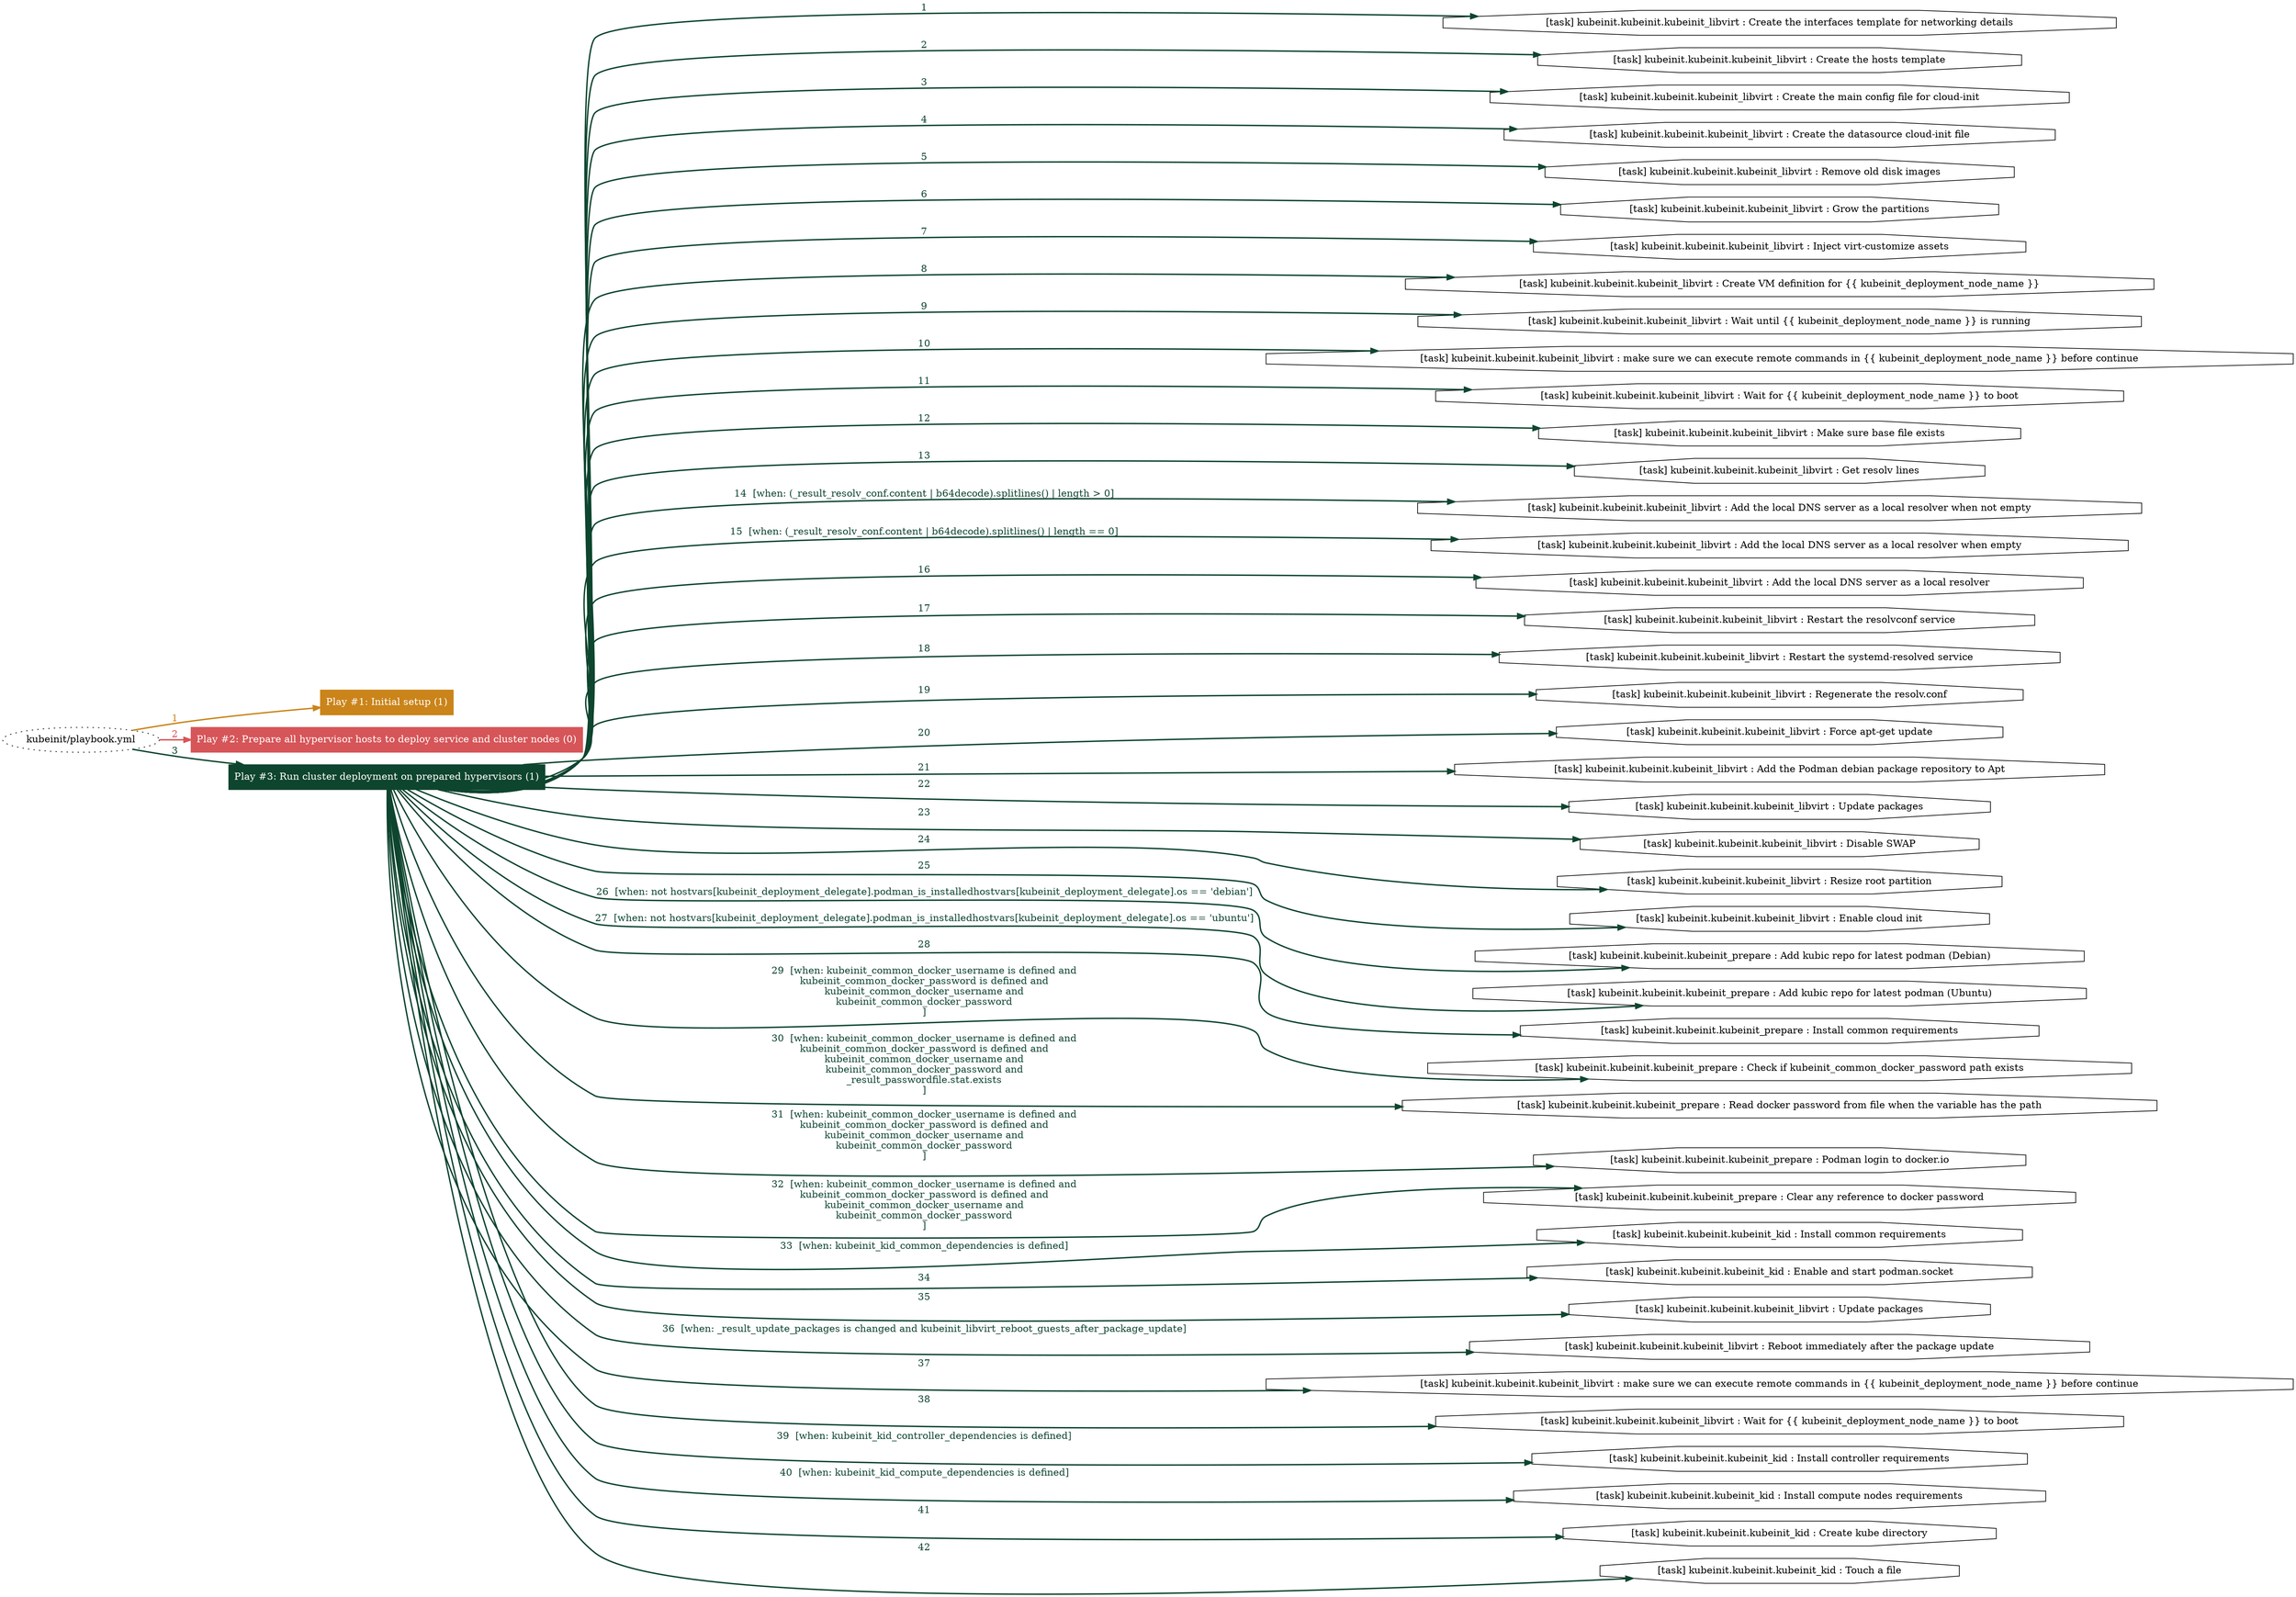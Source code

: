 digraph "kubeinit/playbook.yml "{
	graph [concentrate=true ordering=in rankdir=LR ratio=fill]
	edge [esep=5 sep=10]
	"kubeinit/playbook.yml" [id=root_node style=dotted]
	subgraph "Play #1: Initial setup (1) "{
		"Play #1: Initial setup (1)" [color="#ca841a" fontcolor="#ffffff" id="play_095da544-47ad-4688-8f44-62df5d22d29e" shape=box style=filled tooltip=localhost]
		"kubeinit/playbook.yml" -> "Play #1: Initial setup (1)" [label=1 color="#ca841a" fontcolor="#ca841a" id="edge_eb3abc61-11d6-4627-a4e2-394d3d6622b1" style=bold]
	}
	subgraph "Play #2: Prepare all hypervisor hosts to deploy service and cluster nodes (0) "{
		"Play #2: Prepare all hypervisor hosts to deploy service and cluster nodes (0)" [color="#d65558" fontcolor="#ffffff" id="play_66dde537-4a89-4496-976e-f71ac848ef82" shape=box style=filled tooltip=""]
		"kubeinit/playbook.yml" -> "Play #2: Prepare all hypervisor hosts to deploy service and cluster nodes (0)" [label=2 color="#d65558" fontcolor="#d65558" id="edge_246dc48f-4b46-4517-a8e4-1cabb1b78de6" style=bold]
	}
	subgraph "Play #3: Run cluster deployment on prepared hypervisors (1) "{
		"Play #3: Run cluster deployment on prepared hypervisors (1)" [color="#0e452f" fontcolor="#ffffff" id="play_42aef5a1-752a-491f-9c6d-47c445b3c113" shape=box style=filled tooltip=localhost]
		"kubeinit/playbook.yml" -> "Play #3: Run cluster deployment on prepared hypervisors (1)" [label=3 color="#0e452f" fontcolor="#0e452f" id="edge_a24f42cb-b6e4-41a8-a209-80f366890082" style=bold]
		"task_b27671b2-13d5-401d-af51-e17bbf3e9ea3" [label="[task] kubeinit.kubeinit.kubeinit_libvirt : Create the interfaces template for networking details" id="task_b27671b2-13d5-401d-af51-e17bbf3e9ea3" shape=octagon tooltip="[task] kubeinit.kubeinit.kubeinit_libvirt : Create the interfaces template for networking details"]
		"Play #3: Run cluster deployment on prepared hypervisors (1)" -> "task_b27671b2-13d5-401d-af51-e17bbf3e9ea3" [label=1 color="#0e452f" fontcolor="#0e452f" id="edge_346d08e2-708b-4711-8a6f-70123422ae48" style=bold]
		"task_6784b56e-c95c-4990-b943-e26918a7e3d6" [label="[task] kubeinit.kubeinit.kubeinit_libvirt : Create the hosts template" id="task_6784b56e-c95c-4990-b943-e26918a7e3d6" shape=octagon tooltip="[task] kubeinit.kubeinit.kubeinit_libvirt : Create the hosts template"]
		"Play #3: Run cluster deployment on prepared hypervisors (1)" -> "task_6784b56e-c95c-4990-b943-e26918a7e3d6" [label=2 color="#0e452f" fontcolor="#0e452f" id="edge_091c0624-39ba-4393-a5c7-5c2645e6721f" style=bold]
		"task_22fc9a6a-d9bc-479e-bc0a-e25c0ac09a7b" [label="[task] kubeinit.kubeinit.kubeinit_libvirt : Create the main config file for cloud-init" id="task_22fc9a6a-d9bc-479e-bc0a-e25c0ac09a7b" shape=octagon tooltip="[task] kubeinit.kubeinit.kubeinit_libvirt : Create the main config file for cloud-init"]
		"Play #3: Run cluster deployment on prepared hypervisors (1)" -> "task_22fc9a6a-d9bc-479e-bc0a-e25c0ac09a7b" [label=3 color="#0e452f" fontcolor="#0e452f" id="edge_7998848a-c756-4be5-9026-e294165be096" style=bold]
		"task_585ddab6-6798-41da-abc2-2e48bd13779b" [label="[task] kubeinit.kubeinit.kubeinit_libvirt : Create the datasource cloud-init file" id="task_585ddab6-6798-41da-abc2-2e48bd13779b" shape=octagon tooltip="[task] kubeinit.kubeinit.kubeinit_libvirt : Create the datasource cloud-init file"]
		"Play #3: Run cluster deployment on prepared hypervisors (1)" -> "task_585ddab6-6798-41da-abc2-2e48bd13779b" [label=4 color="#0e452f" fontcolor="#0e452f" id="edge_89b0bb07-306d-4fd8-b39a-ec05eea1f03e" style=bold]
		"task_df00d692-a38c-4b86-8785-e3b990a38f4d" [label="[task] kubeinit.kubeinit.kubeinit_libvirt : Remove old disk images" id="task_df00d692-a38c-4b86-8785-e3b990a38f4d" shape=octagon tooltip="[task] kubeinit.kubeinit.kubeinit_libvirt : Remove old disk images"]
		"Play #3: Run cluster deployment on prepared hypervisors (1)" -> "task_df00d692-a38c-4b86-8785-e3b990a38f4d" [label=5 color="#0e452f" fontcolor="#0e452f" id="edge_4333d97d-bcc8-4ab7-a285-9770bd4b7b71" style=bold]
		"task_7aa73692-b1a6-4fea-9b06-33f261bc8aa3" [label="[task] kubeinit.kubeinit.kubeinit_libvirt : Grow the partitions" id="task_7aa73692-b1a6-4fea-9b06-33f261bc8aa3" shape=octagon tooltip="[task] kubeinit.kubeinit.kubeinit_libvirt : Grow the partitions"]
		"Play #3: Run cluster deployment on prepared hypervisors (1)" -> "task_7aa73692-b1a6-4fea-9b06-33f261bc8aa3" [label=6 color="#0e452f" fontcolor="#0e452f" id="edge_a94eca2f-27e0-432b-8569-11ddfcc15179" style=bold]
		"task_7c6cd0b7-1c54-4f0b-8cba-24d1c0711e4c" [label="[task] kubeinit.kubeinit.kubeinit_libvirt : Inject virt-customize assets" id="task_7c6cd0b7-1c54-4f0b-8cba-24d1c0711e4c" shape=octagon tooltip="[task] kubeinit.kubeinit.kubeinit_libvirt : Inject virt-customize assets"]
		"Play #3: Run cluster deployment on prepared hypervisors (1)" -> "task_7c6cd0b7-1c54-4f0b-8cba-24d1c0711e4c" [label=7 color="#0e452f" fontcolor="#0e452f" id="edge_568ac29e-2ae8-4840-8b42-6fb41f2a7731" style=bold]
		"task_f0855d2b-0114-4501-8242-4e1b1dad8835" [label="[task] kubeinit.kubeinit.kubeinit_libvirt : Create VM definition for {{ kubeinit_deployment_node_name }}" id="task_f0855d2b-0114-4501-8242-4e1b1dad8835" shape=octagon tooltip="[task] kubeinit.kubeinit.kubeinit_libvirt : Create VM definition for {{ kubeinit_deployment_node_name }}"]
		"Play #3: Run cluster deployment on prepared hypervisors (1)" -> "task_f0855d2b-0114-4501-8242-4e1b1dad8835" [label=8 color="#0e452f" fontcolor="#0e452f" id="edge_e2793a12-3bf4-4d53-b72a-1094a72b8967" style=bold]
		"task_3974586b-737f-4863-a64d-855ca2ec906a" [label="[task] kubeinit.kubeinit.kubeinit_libvirt : Wait until {{ kubeinit_deployment_node_name }} is running" id="task_3974586b-737f-4863-a64d-855ca2ec906a" shape=octagon tooltip="[task] kubeinit.kubeinit.kubeinit_libvirt : Wait until {{ kubeinit_deployment_node_name }} is running"]
		"Play #3: Run cluster deployment on prepared hypervisors (1)" -> "task_3974586b-737f-4863-a64d-855ca2ec906a" [label=9 color="#0e452f" fontcolor="#0e452f" id="edge_d56ff08f-fd1e-464a-a40e-3af4e9be14df" style=bold]
		"task_23d05631-6a78-49b2-902b-debba8280f7d" [label="[task] kubeinit.kubeinit.kubeinit_libvirt : make sure we can execute remote commands in {{ kubeinit_deployment_node_name }} before continue" id="task_23d05631-6a78-49b2-902b-debba8280f7d" shape=octagon tooltip="[task] kubeinit.kubeinit.kubeinit_libvirt : make sure we can execute remote commands in {{ kubeinit_deployment_node_name }} before continue"]
		"Play #3: Run cluster deployment on prepared hypervisors (1)" -> "task_23d05631-6a78-49b2-902b-debba8280f7d" [label=10 color="#0e452f" fontcolor="#0e452f" id="edge_baa7eae5-778a-4e05-8edd-b6f968a97acf" style=bold]
		"task_02dde414-67c4-467b-a5a6-8d67dee678df" [label="[task] kubeinit.kubeinit.kubeinit_libvirt : Wait for {{ kubeinit_deployment_node_name }} to boot" id="task_02dde414-67c4-467b-a5a6-8d67dee678df" shape=octagon tooltip="[task] kubeinit.kubeinit.kubeinit_libvirt : Wait for {{ kubeinit_deployment_node_name }} to boot"]
		"Play #3: Run cluster deployment on prepared hypervisors (1)" -> "task_02dde414-67c4-467b-a5a6-8d67dee678df" [label=11 color="#0e452f" fontcolor="#0e452f" id="edge_77181318-c5f2-4b17-aa24-364ee63f3df7" style=bold]
		"task_39aee447-d039-4bd7-a861-7c37c2afe630" [label="[task] kubeinit.kubeinit.kubeinit_libvirt : Make sure base file exists" id="task_39aee447-d039-4bd7-a861-7c37c2afe630" shape=octagon tooltip="[task] kubeinit.kubeinit.kubeinit_libvirt : Make sure base file exists"]
		"Play #3: Run cluster deployment on prepared hypervisors (1)" -> "task_39aee447-d039-4bd7-a861-7c37c2afe630" [label=12 color="#0e452f" fontcolor="#0e452f" id="edge_6eb3146a-eeab-4b13-b2d9-0ff00c2ea704" style=bold]
		"task_7912c11d-7a75-4578-88d7-d601c599959a" [label="[task] kubeinit.kubeinit.kubeinit_libvirt : Get resolv lines" id="task_7912c11d-7a75-4578-88d7-d601c599959a" shape=octagon tooltip="[task] kubeinit.kubeinit.kubeinit_libvirt : Get resolv lines"]
		"Play #3: Run cluster deployment on prepared hypervisors (1)" -> "task_7912c11d-7a75-4578-88d7-d601c599959a" [label=13 color="#0e452f" fontcolor="#0e452f" id="edge_ff27b1d3-6068-4ef8-927f-4a978a3205ae" style=bold]
		"task_591992f1-4c97-4c6f-ba9f-5071be8c57a4" [label="[task] kubeinit.kubeinit.kubeinit_libvirt : Add the local DNS server as a local resolver when not empty" id="task_591992f1-4c97-4c6f-ba9f-5071be8c57a4" shape=octagon tooltip="[task] kubeinit.kubeinit.kubeinit_libvirt : Add the local DNS server as a local resolver when not empty"]
		"Play #3: Run cluster deployment on prepared hypervisors (1)" -> "task_591992f1-4c97-4c6f-ba9f-5071be8c57a4" [label="14  [when: (_result_resolv_conf.content | b64decode).splitlines() | length > 0]" color="#0e452f" fontcolor="#0e452f" id="edge_b49c961b-26a1-4152-897e-1926d32fe45a" style=bold]
		"task_982798aa-d846-42b6-ae4d-62943a65ee64" [label="[task] kubeinit.kubeinit.kubeinit_libvirt : Add the local DNS server as a local resolver when empty" id="task_982798aa-d846-42b6-ae4d-62943a65ee64" shape=octagon tooltip="[task] kubeinit.kubeinit.kubeinit_libvirt : Add the local DNS server as a local resolver when empty"]
		"Play #3: Run cluster deployment on prepared hypervisors (1)" -> "task_982798aa-d846-42b6-ae4d-62943a65ee64" [label="15  [when: (_result_resolv_conf.content | b64decode).splitlines() | length == 0]" color="#0e452f" fontcolor="#0e452f" id="edge_2a2bde51-6d13-4498-b382-a48aae02e9ba" style=bold]
		"task_94cbc52b-562b-45d5-9dfb-debd3e3e2487" [label="[task] kubeinit.kubeinit.kubeinit_libvirt : Add the local DNS server as a local resolver" id="task_94cbc52b-562b-45d5-9dfb-debd3e3e2487" shape=octagon tooltip="[task] kubeinit.kubeinit.kubeinit_libvirt : Add the local DNS server as a local resolver"]
		"Play #3: Run cluster deployment on prepared hypervisors (1)" -> "task_94cbc52b-562b-45d5-9dfb-debd3e3e2487" [label=16 color="#0e452f" fontcolor="#0e452f" id="edge_33ba0718-69a4-4dfe-86a8-4b58e2ac9935" style=bold]
		"task_bf337250-2c40-4235-a4fa-02d4ceadaaf7" [label="[task] kubeinit.kubeinit.kubeinit_libvirt : Restart the resolvconf service" id="task_bf337250-2c40-4235-a4fa-02d4ceadaaf7" shape=octagon tooltip="[task] kubeinit.kubeinit.kubeinit_libvirt : Restart the resolvconf service"]
		"Play #3: Run cluster deployment on prepared hypervisors (1)" -> "task_bf337250-2c40-4235-a4fa-02d4ceadaaf7" [label=17 color="#0e452f" fontcolor="#0e452f" id="edge_976c7fe3-5797-4809-a476-7b480b8318b0" style=bold]
		"task_3ec7846b-5afb-4149-b664-2c4bb07a45c1" [label="[task] kubeinit.kubeinit.kubeinit_libvirt : Restart the systemd-resolved service" id="task_3ec7846b-5afb-4149-b664-2c4bb07a45c1" shape=octagon tooltip="[task] kubeinit.kubeinit.kubeinit_libvirt : Restart the systemd-resolved service"]
		"Play #3: Run cluster deployment on prepared hypervisors (1)" -> "task_3ec7846b-5afb-4149-b664-2c4bb07a45c1" [label=18 color="#0e452f" fontcolor="#0e452f" id="edge_dfa999cd-0c9c-46d3-86f6-a9e8e921ad0d" style=bold]
		"task_04edb7c6-cb17-4b63-ae69-c6a4e4aa01da" [label="[task] kubeinit.kubeinit.kubeinit_libvirt : Regenerate the resolv.conf" id="task_04edb7c6-cb17-4b63-ae69-c6a4e4aa01da" shape=octagon tooltip="[task] kubeinit.kubeinit.kubeinit_libvirt : Regenerate the resolv.conf"]
		"Play #3: Run cluster deployment on prepared hypervisors (1)" -> "task_04edb7c6-cb17-4b63-ae69-c6a4e4aa01da" [label=19 color="#0e452f" fontcolor="#0e452f" id="edge_4d7ea526-69b8-4f3e-84cd-05e6d63c6771" style=bold]
		"task_4919c7bd-834b-4ea6-a9bf-5b2cd759ea16" [label="[task] kubeinit.kubeinit.kubeinit_libvirt : Force apt-get update" id="task_4919c7bd-834b-4ea6-a9bf-5b2cd759ea16" shape=octagon tooltip="[task] kubeinit.kubeinit.kubeinit_libvirt : Force apt-get update"]
		"Play #3: Run cluster deployment on prepared hypervisors (1)" -> "task_4919c7bd-834b-4ea6-a9bf-5b2cd759ea16" [label=20 color="#0e452f" fontcolor="#0e452f" id="edge_6d1c2eef-f1a9-493c-8728-e89d7d865b59" style=bold]
		"task_80d538b5-5bfc-4ed9-a02d-30e22316c317" [label="[task] kubeinit.kubeinit.kubeinit_libvirt : Add the Podman debian package repository to Apt" id="task_80d538b5-5bfc-4ed9-a02d-30e22316c317" shape=octagon tooltip="[task] kubeinit.kubeinit.kubeinit_libvirt : Add the Podman debian package repository to Apt"]
		"Play #3: Run cluster deployment on prepared hypervisors (1)" -> "task_80d538b5-5bfc-4ed9-a02d-30e22316c317" [label=21 color="#0e452f" fontcolor="#0e452f" id="edge_ddba5e27-1bcd-4e98-aa48-16b2e22357f2" style=bold]
		"task_15217737-2251-4bd4-a9e2-b0e3874eda3b" [label="[task] kubeinit.kubeinit.kubeinit_libvirt : Update packages" id="task_15217737-2251-4bd4-a9e2-b0e3874eda3b" shape=octagon tooltip="[task] kubeinit.kubeinit.kubeinit_libvirt : Update packages"]
		"Play #3: Run cluster deployment on prepared hypervisors (1)" -> "task_15217737-2251-4bd4-a9e2-b0e3874eda3b" [label=22 color="#0e452f" fontcolor="#0e452f" id="edge_97430b21-ed57-4686-9ba6-aa9af3ecf414" style=bold]
		"task_f9df2c2d-fe22-4a58-b24b-f0507db7a7fa" [label="[task] kubeinit.kubeinit.kubeinit_libvirt : Disable SWAP" id="task_f9df2c2d-fe22-4a58-b24b-f0507db7a7fa" shape=octagon tooltip="[task] kubeinit.kubeinit.kubeinit_libvirt : Disable SWAP"]
		"Play #3: Run cluster deployment on prepared hypervisors (1)" -> "task_f9df2c2d-fe22-4a58-b24b-f0507db7a7fa" [label=23 color="#0e452f" fontcolor="#0e452f" id="edge_21660aa2-0c0a-4fd0-aaa5-f7ce99c37aa2" style=bold]
		"task_ffea82bb-24ad-4918-8173-93bb631c22ae" [label="[task] kubeinit.kubeinit.kubeinit_libvirt : Resize root partition" id="task_ffea82bb-24ad-4918-8173-93bb631c22ae" shape=octagon tooltip="[task] kubeinit.kubeinit.kubeinit_libvirt : Resize root partition"]
		"Play #3: Run cluster deployment on prepared hypervisors (1)" -> "task_ffea82bb-24ad-4918-8173-93bb631c22ae" [label=24 color="#0e452f" fontcolor="#0e452f" id="edge_823f62f6-bb2c-43d0-ae28-bbcf0edb5ac7" style=bold]
		"task_892c7dc1-00ad-42cb-bc07-ab0709ca2f31" [label="[task] kubeinit.kubeinit.kubeinit_libvirt : Enable cloud init" id="task_892c7dc1-00ad-42cb-bc07-ab0709ca2f31" shape=octagon tooltip="[task] kubeinit.kubeinit.kubeinit_libvirt : Enable cloud init"]
		"Play #3: Run cluster deployment on prepared hypervisors (1)" -> "task_892c7dc1-00ad-42cb-bc07-ab0709ca2f31" [label=25 color="#0e452f" fontcolor="#0e452f" id="edge_431844b3-a7a5-4171-b47d-dd05a5870468" style=bold]
		"task_3c55a11f-479b-444c-b4f8-1dd6530b1fd1" [label="[task] kubeinit.kubeinit.kubeinit_prepare : Add kubic repo for latest podman (Debian)" id="task_3c55a11f-479b-444c-b4f8-1dd6530b1fd1" shape=octagon tooltip="[task] kubeinit.kubeinit.kubeinit_prepare : Add kubic repo for latest podman (Debian)"]
		"Play #3: Run cluster deployment on prepared hypervisors (1)" -> "task_3c55a11f-479b-444c-b4f8-1dd6530b1fd1" [label="26  [when: not hostvars[kubeinit_deployment_delegate].podman_is_installedhostvars[kubeinit_deployment_delegate].os == 'debian']" color="#0e452f" fontcolor="#0e452f" id="edge_464cbdf5-3a17-45e3-88b3-c00e69154f4c" style=bold]
		"task_e39dceaa-c213-4f57-b035-73a45b19ef96" [label="[task] kubeinit.kubeinit.kubeinit_prepare : Add kubic repo for latest podman (Ubuntu)" id="task_e39dceaa-c213-4f57-b035-73a45b19ef96" shape=octagon tooltip="[task] kubeinit.kubeinit.kubeinit_prepare : Add kubic repo for latest podman (Ubuntu)"]
		"Play #3: Run cluster deployment on prepared hypervisors (1)" -> "task_e39dceaa-c213-4f57-b035-73a45b19ef96" [label="27  [when: not hostvars[kubeinit_deployment_delegate].podman_is_installedhostvars[kubeinit_deployment_delegate].os == 'ubuntu']" color="#0e452f" fontcolor="#0e452f" id="edge_951c6e7f-1231-4660-a31a-a55b439661e2" style=bold]
		"task_6aa73bd7-be87-4218-8fb9-ce2cd842b450" [label="[task] kubeinit.kubeinit.kubeinit_prepare : Install common requirements" id="task_6aa73bd7-be87-4218-8fb9-ce2cd842b450" shape=octagon tooltip="[task] kubeinit.kubeinit.kubeinit_prepare : Install common requirements"]
		"Play #3: Run cluster deployment on prepared hypervisors (1)" -> "task_6aa73bd7-be87-4218-8fb9-ce2cd842b450" [label=28 color="#0e452f" fontcolor="#0e452f" id="edge_1779a005-f994-4a79-9cc3-73ffde4c1850" style=bold]
		"task_d93ceefe-ec9c-4e80-8a5e-4730100275d0" [label="[task] kubeinit.kubeinit.kubeinit_prepare : Check if kubeinit_common_docker_password path exists" id="task_d93ceefe-ec9c-4e80-8a5e-4730100275d0" shape=octagon tooltip="[task] kubeinit.kubeinit.kubeinit_prepare : Check if kubeinit_common_docker_password path exists"]
		"Play #3: Run cluster deployment on prepared hypervisors (1)" -> "task_d93ceefe-ec9c-4e80-8a5e-4730100275d0" [label="29  [when: kubeinit_common_docker_username is defined and
kubeinit_common_docker_password is defined and
kubeinit_common_docker_username and
kubeinit_common_docker_password
]" color="#0e452f" fontcolor="#0e452f" id="edge_8a6e848b-256a-4d1d-848c-43181dcc1862" style=bold]
		"task_17e613d6-af6b-43c8-8571-c0a3371d00c0" [label="[task] kubeinit.kubeinit.kubeinit_prepare : Read docker password from file when the variable has the path" id="task_17e613d6-af6b-43c8-8571-c0a3371d00c0" shape=octagon tooltip="[task] kubeinit.kubeinit.kubeinit_prepare : Read docker password from file when the variable has the path"]
		"Play #3: Run cluster deployment on prepared hypervisors (1)" -> "task_17e613d6-af6b-43c8-8571-c0a3371d00c0" [label="30  [when: kubeinit_common_docker_username is defined and
kubeinit_common_docker_password is defined and
kubeinit_common_docker_username and
kubeinit_common_docker_password and
_result_passwordfile.stat.exists
]" color="#0e452f" fontcolor="#0e452f" id="edge_79067fc3-94a5-4b53-ae38-b953f256f42f" style=bold]
		"task_eb9115dc-a94a-48fa-ab6c-b77ecc212ecb" [label="[task] kubeinit.kubeinit.kubeinit_prepare : Podman login to docker.io" id="task_eb9115dc-a94a-48fa-ab6c-b77ecc212ecb" shape=octagon tooltip="[task] kubeinit.kubeinit.kubeinit_prepare : Podman login to docker.io"]
		"Play #3: Run cluster deployment on prepared hypervisors (1)" -> "task_eb9115dc-a94a-48fa-ab6c-b77ecc212ecb" [label="31  [when: kubeinit_common_docker_username is defined and
kubeinit_common_docker_password is defined and
kubeinit_common_docker_username and
kubeinit_common_docker_password
]" color="#0e452f" fontcolor="#0e452f" id="edge_ffa56a87-d430-46e3-b59a-7b61d068cd28" style=bold]
		"task_aed02a56-81a9-4e2a-ac3d-4d605902adb7" [label="[task] kubeinit.kubeinit.kubeinit_prepare : Clear any reference to docker password" id="task_aed02a56-81a9-4e2a-ac3d-4d605902adb7" shape=octagon tooltip="[task] kubeinit.kubeinit.kubeinit_prepare : Clear any reference to docker password"]
		"Play #3: Run cluster deployment on prepared hypervisors (1)" -> "task_aed02a56-81a9-4e2a-ac3d-4d605902adb7" [label="32  [when: kubeinit_common_docker_username is defined and
kubeinit_common_docker_password is defined and
kubeinit_common_docker_username and
kubeinit_common_docker_password
]" color="#0e452f" fontcolor="#0e452f" id="edge_96f36130-be4a-46a1-8d48-b039e8daccb2" style=bold]
		"task_e6eaef17-6d78-4dde-9ffd-b1dbc33ef3db" [label="[task] kubeinit.kubeinit.kubeinit_kid : Install common requirements" id="task_e6eaef17-6d78-4dde-9ffd-b1dbc33ef3db" shape=octagon tooltip="[task] kubeinit.kubeinit.kubeinit_kid : Install common requirements"]
		"Play #3: Run cluster deployment on prepared hypervisors (1)" -> "task_e6eaef17-6d78-4dde-9ffd-b1dbc33ef3db" [label="33  [when: kubeinit_kid_common_dependencies is defined]" color="#0e452f" fontcolor="#0e452f" id="edge_55b5efa1-b5de-490c-9d28-5456a09ff2bd" style=bold]
		"task_02106b77-da3e-4f36-8c34-8eaf8a765358" [label="[task] kubeinit.kubeinit.kubeinit_kid : Enable and start podman.socket" id="task_02106b77-da3e-4f36-8c34-8eaf8a765358" shape=octagon tooltip="[task] kubeinit.kubeinit.kubeinit_kid : Enable and start podman.socket"]
		"Play #3: Run cluster deployment on prepared hypervisors (1)" -> "task_02106b77-da3e-4f36-8c34-8eaf8a765358" [label=34 color="#0e452f" fontcolor="#0e452f" id="edge_c60bfd18-b34f-437b-a83b-19a5d68f8e55" style=bold]
		"task_58511146-c53b-497c-bb30-1f0b07b19499" [label="[task] kubeinit.kubeinit.kubeinit_libvirt : Update packages" id="task_58511146-c53b-497c-bb30-1f0b07b19499" shape=octagon tooltip="[task] kubeinit.kubeinit.kubeinit_libvirt : Update packages"]
		"Play #3: Run cluster deployment on prepared hypervisors (1)" -> "task_58511146-c53b-497c-bb30-1f0b07b19499" [label=35 color="#0e452f" fontcolor="#0e452f" id="edge_9f3101a7-a35c-4504-9e7f-85c555598ce5" style=bold]
		"task_c84c2332-70c9-478e-a7c7-a6867aa6a822" [label="[task] kubeinit.kubeinit.kubeinit_libvirt : Reboot immediately after the package update" id="task_c84c2332-70c9-478e-a7c7-a6867aa6a822" shape=octagon tooltip="[task] kubeinit.kubeinit.kubeinit_libvirt : Reboot immediately after the package update"]
		"Play #3: Run cluster deployment on prepared hypervisors (1)" -> "task_c84c2332-70c9-478e-a7c7-a6867aa6a822" [label="36  [when: _result_update_packages is changed and kubeinit_libvirt_reboot_guests_after_package_update]" color="#0e452f" fontcolor="#0e452f" id="edge_dc833663-28cb-4df4-90a6-8c40aed05fe7" style=bold]
		"task_2dc4c198-f2bf-4f10-8721-a0c6b03a11b4" [label="[task] kubeinit.kubeinit.kubeinit_libvirt : make sure we can execute remote commands in {{ kubeinit_deployment_node_name }} before continue" id="task_2dc4c198-f2bf-4f10-8721-a0c6b03a11b4" shape=octagon tooltip="[task] kubeinit.kubeinit.kubeinit_libvirt : make sure we can execute remote commands in {{ kubeinit_deployment_node_name }} before continue"]
		"Play #3: Run cluster deployment on prepared hypervisors (1)" -> "task_2dc4c198-f2bf-4f10-8721-a0c6b03a11b4" [label=37 color="#0e452f" fontcolor="#0e452f" id="edge_2321af4a-2b22-47fa-b903-7686a6ded806" style=bold]
		"task_2889ff74-af8c-4ee1-b5c0-a9a8e0197256" [label="[task] kubeinit.kubeinit.kubeinit_libvirt : Wait for {{ kubeinit_deployment_node_name }} to boot" id="task_2889ff74-af8c-4ee1-b5c0-a9a8e0197256" shape=octagon tooltip="[task] kubeinit.kubeinit.kubeinit_libvirt : Wait for {{ kubeinit_deployment_node_name }} to boot"]
		"Play #3: Run cluster deployment on prepared hypervisors (1)" -> "task_2889ff74-af8c-4ee1-b5c0-a9a8e0197256" [label=38 color="#0e452f" fontcolor="#0e452f" id="edge_76a12a82-4b3d-4dfc-a0f3-e471b5f103fa" style=bold]
		"task_ceb3aedf-e80f-46d4-a825-a0aa9fe3f7d1" [label="[task] kubeinit.kubeinit.kubeinit_kid : Install controller requirements" id="task_ceb3aedf-e80f-46d4-a825-a0aa9fe3f7d1" shape=octagon tooltip="[task] kubeinit.kubeinit.kubeinit_kid : Install controller requirements"]
		"Play #3: Run cluster deployment on prepared hypervisors (1)" -> "task_ceb3aedf-e80f-46d4-a825-a0aa9fe3f7d1" [label="39  [when: kubeinit_kid_controller_dependencies is defined]" color="#0e452f" fontcolor="#0e452f" id="edge_b5f633e3-656b-44bd-b6d0-acdce34f84d1" style=bold]
		"task_1af168d0-b934-4d22-acff-b1fcba5ef2e9" [label="[task] kubeinit.kubeinit.kubeinit_kid : Install compute nodes requirements" id="task_1af168d0-b934-4d22-acff-b1fcba5ef2e9" shape=octagon tooltip="[task] kubeinit.kubeinit.kubeinit_kid : Install compute nodes requirements"]
		"Play #3: Run cluster deployment on prepared hypervisors (1)" -> "task_1af168d0-b934-4d22-acff-b1fcba5ef2e9" [label="40  [when: kubeinit_kid_compute_dependencies is defined]" color="#0e452f" fontcolor="#0e452f" id="edge_e451dfb5-532a-47e3-a60f-63d99aeabbc4" style=bold]
		"task_c4da0669-84c8-44c0-aa95-d2cd16f181ac" [label="[task] kubeinit.kubeinit.kubeinit_kid : Create kube directory" id="task_c4da0669-84c8-44c0-aa95-d2cd16f181ac" shape=octagon tooltip="[task] kubeinit.kubeinit.kubeinit_kid : Create kube directory"]
		"Play #3: Run cluster deployment on prepared hypervisors (1)" -> "task_c4da0669-84c8-44c0-aa95-d2cd16f181ac" [label=41 color="#0e452f" fontcolor="#0e452f" id="edge_c0a35c21-3391-4970-b8b7-66e1c686a9c8" style=bold]
		"task_0ceb3de7-2321-40c4-bf04-302f500e33e5" [label="[task] kubeinit.kubeinit.kubeinit_kid : Touch a file" id="task_0ceb3de7-2321-40c4-bf04-302f500e33e5" shape=octagon tooltip="[task] kubeinit.kubeinit.kubeinit_kid : Touch a file"]
		"Play #3: Run cluster deployment on prepared hypervisors (1)" -> "task_0ceb3de7-2321-40c4-bf04-302f500e33e5" [label=42 color="#0e452f" fontcolor="#0e452f" id="edge_c5bc727b-52d2-46d6-8d8d-d022d553b91c" style=bold]
	}
}
